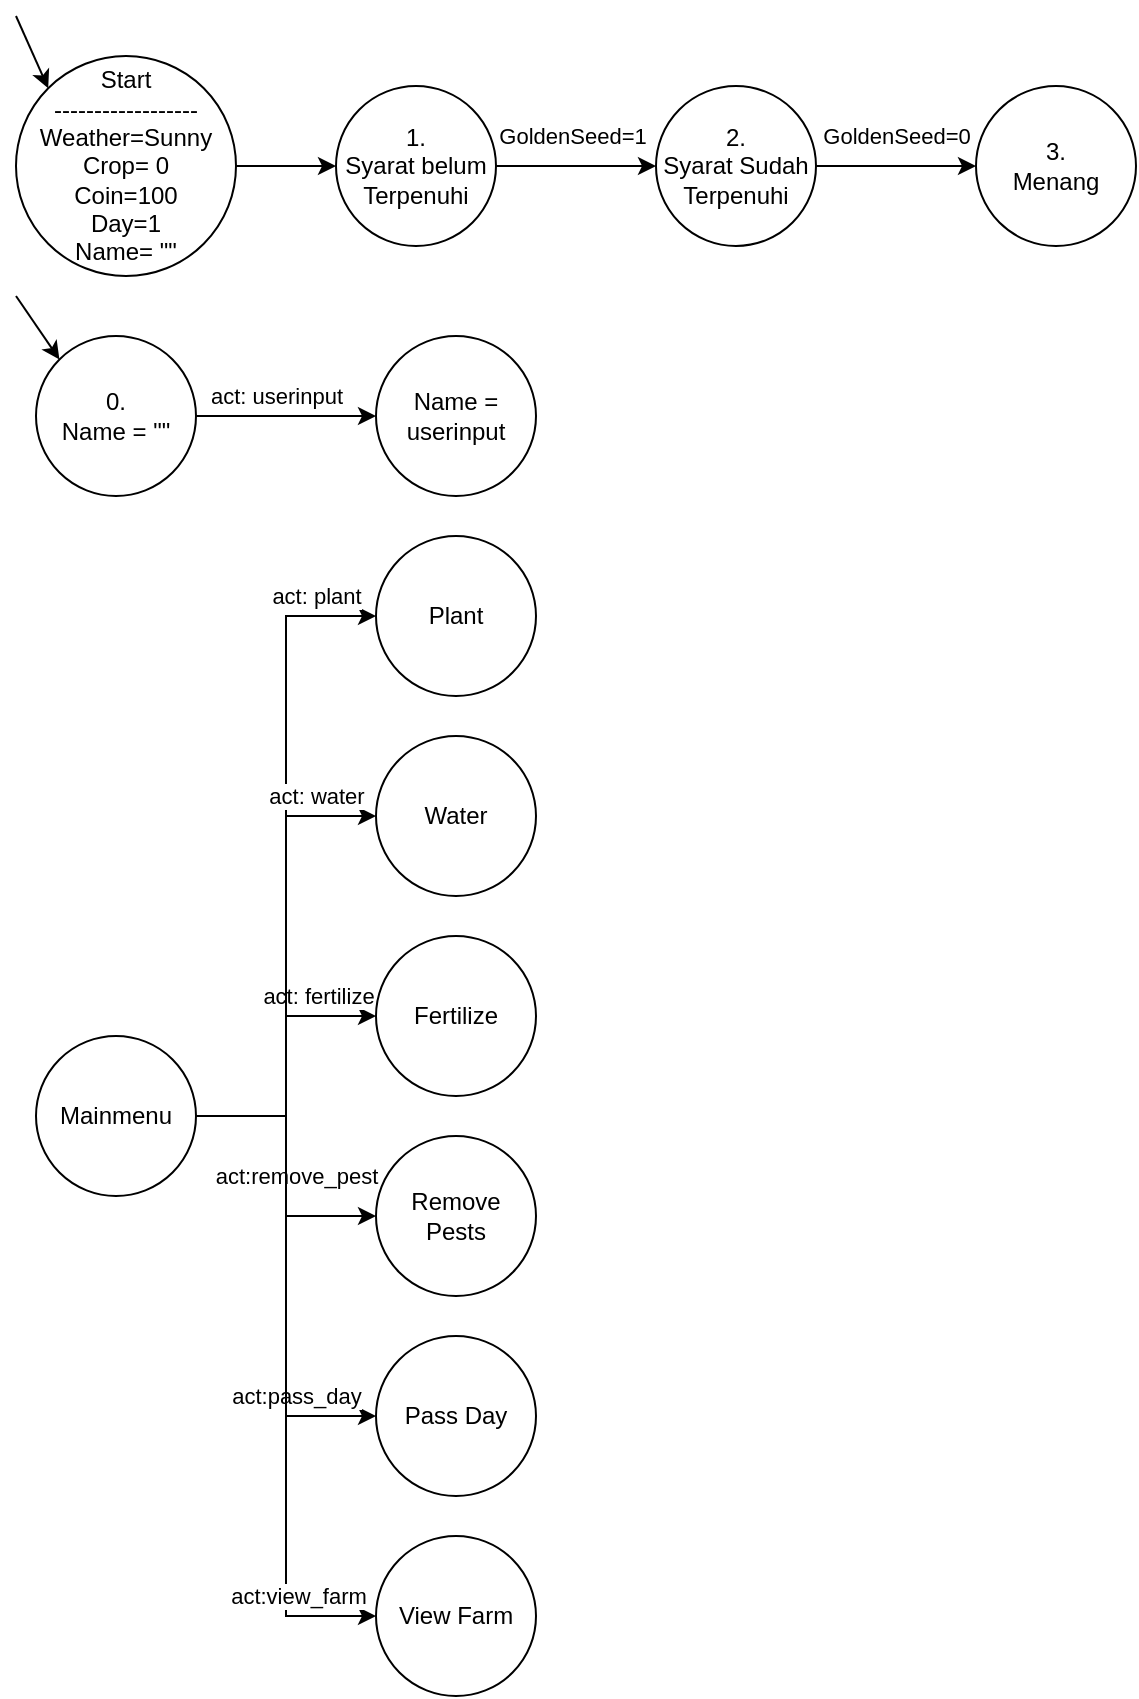 <mxfile version="24.5.3" type="github">
  <diagram id="C5RBs43oDa-KdzZeNtuy" name="Page-1">
    <mxGraphModel dx="989" dy="509" grid="1" gridSize="10" guides="1" tooltips="1" connect="1" arrows="1" fold="1" page="1" pageScale="1" pageWidth="827" pageHeight="1169" math="0" shadow="0">
      <root>
        <mxCell id="WIyWlLk6GJQsqaUBKTNV-0" />
        <mxCell id="WIyWlLk6GJQsqaUBKTNV-1" parent="WIyWlLk6GJQsqaUBKTNV-0" />
        <mxCell id="Pw0hEaCwRAZkLy2Prb98-2" style="edgeStyle=orthogonalEdgeStyle;rounded=0;orthogonalLoop=1;jettySize=auto;html=1;entryX=0;entryY=0.5;entryDx=0;entryDy=0;" parent="WIyWlLk6GJQsqaUBKTNV-1" source="Pw0hEaCwRAZkLy2Prb98-0" target="Pw0hEaCwRAZkLy2Prb98-1" edge="1">
          <mxGeometry relative="1" as="geometry" />
        </mxCell>
        <mxCell id="Pw0hEaCwRAZkLy2Prb98-0" value="Start&lt;div&gt;------------------&lt;/div&gt;&lt;div&gt;Weather=Sunny&lt;br&gt;&lt;/div&gt;&lt;div&gt;Crop= 0&lt;/div&gt;&lt;div&gt;Coin=100&lt;/div&gt;&lt;div&gt;Day=1&lt;/div&gt;&lt;div&gt;Name= &quot;&quot;&lt;/div&gt;" style="ellipse;whiteSpace=wrap;html=1;aspect=fixed;" parent="WIyWlLk6GJQsqaUBKTNV-1" vertex="1">
          <mxGeometry x="10" y="30" width="110" height="110" as="geometry" />
        </mxCell>
        <mxCell id="Pw0hEaCwRAZkLy2Prb98-3" style="edgeStyle=orthogonalEdgeStyle;rounded=0;orthogonalLoop=1;jettySize=auto;html=1;entryX=0;entryY=0.5;entryDx=0;entryDy=0;exitX=1;exitY=0.5;exitDx=0;exitDy=0;" parent="WIyWlLk6GJQsqaUBKTNV-1" source="Pw0hEaCwRAZkLy2Prb98-1" target="Pw0hEaCwRAZkLy2Prb98-4" edge="1">
          <mxGeometry relative="1" as="geometry">
            <mxPoint x="390" y="60" as="targetPoint" />
            <mxPoint x="310" y="75" as="sourcePoint" />
          </mxGeometry>
        </mxCell>
        <mxCell id="Pw0hEaCwRAZkLy2Prb98-6" value="GoldenSeed=1" style="edgeLabel;html=1;align=center;verticalAlign=middle;resizable=0;points=[];" parent="Pw0hEaCwRAZkLy2Prb98-3" vertex="1" connectable="0">
          <mxGeometry x="-0.061" y="3" relative="1" as="geometry">
            <mxPoint y="-12" as="offset" />
          </mxGeometry>
        </mxCell>
        <mxCell id="Pw0hEaCwRAZkLy2Prb98-1" value="1.&lt;div&gt;Syarat belum&lt;br&gt;Terpenuhi&lt;/div&gt;" style="ellipse;whiteSpace=wrap;html=1;aspect=fixed;" parent="WIyWlLk6GJQsqaUBKTNV-1" vertex="1">
          <mxGeometry x="170" y="45" width="80" height="80" as="geometry" />
        </mxCell>
        <mxCell id="Pw0hEaCwRAZkLy2Prb98-11" style="edgeStyle=orthogonalEdgeStyle;rounded=0;orthogonalLoop=1;jettySize=auto;html=1;entryX=0;entryY=0.5;entryDx=0;entryDy=0;" parent="WIyWlLk6GJQsqaUBKTNV-1" source="Pw0hEaCwRAZkLy2Prb98-4" target="Pw0hEaCwRAZkLy2Prb98-15" edge="1">
          <mxGeometry relative="1" as="geometry">
            <mxPoint x="560.0" y="60" as="targetPoint" />
          </mxGeometry>
        </mxCell>
        <mxCell id="Pw0hEaCwRAZkLy2Prb98-13" value="&lt;div&gt;GoldenSeed=0&lt;/div&gt;" style="edgeLabel;html=1;align=center;verticalAlign=middle;resizable=0;points=[];" parent="Pw0hEaCwRAZkLy2Prb98-11" vertex="1" connectable="0">
          <mxGeometry x="-0.14" relative="1" as="geometry">
            <mxPoint x="5" y="-15" as="offset" />
          </mxGeometry>
        </mxCell>
        <mxCell id="Pw0hEaCwRAZkLy2Prb98-4" value="2.&lt;div&gt;Syarat Sudah&lt;br&gt;Terpenuhi&lt;/div&gt;" style="ellipse;whiteSpace=wrap;html=1;aspect=fixed;" parent="WIyWlLk6GJQsqaUBKTNV-1" vertex="1">
          <mxGeometry x="330" y="45" width="80" height="80" as="geometry" />
        </mxCell>
        <mxCell id="Pw0hEaCwRAZkLy2Prb98-15" value="3.&lt;div&gt;Menang&lt;/div&gt;" style="ellipse;whiteSpace=wrap;html=1;aspect=fixed;" parent="WIyWlLk6GJQsqaUBKTNV-1" vertex="1">
          <mxGeometry x="490" y="45" width="80" height="80" as="geometry" />
        </mxCell>
        <mxCell id="vy8scNqJNVCFXgUL62Ip-9" value="" style="endArrow=classic;html=1;rounded=0;entryX=0;entryY=0;entryDx=0;entryDy=0;" parent="WIyWlLk6GJQsqaUBKTNV-1" target="Pw0hEaCwRAZkLy2Prb98-0" edge="1">
          <mxGeometry width="50" height="50" relative="1" as="geometry">
            <mxPoint x="10" y="10" as="sourcePoint" />
            <mxPoint x="40" y="14.65" as="targetPoint" />
          </mxGeometry>
        </mxCell>
        <mxCell id="t1v_qKrR-NGsP16EMqap-2" style="edgeStyle=orthogonalEdgeStyle;rounded=0;orthogonalLoop=1;jettySize=auto;html=1;entryX=0;entryY=0.5;entryDx=0;entryDy=0;" edge="1" parent="WIyWlLk6GJQsqaUBKTNV-1" source="t1v_qKrR-NGsP16EMqap-0" target="t1v_qKrR-NGsP16EMqap-1">
          <mxGeometry relative="1" as="geometry" />
        </mxCell>
        <mxCell id="t1v_qKrR-NGsP16EMqap-3" value="act: userinput" style="edgeLabel;html=1;align=center;verticalAlign=middle;resizable=0;points=[];" vertex="1" connectable="0" parent="t1v_qKrR-NGsP16EMqap-2">
          <mxGeometry x="-0.288" y="1" relative="1" as="geometry">
            <mxPoint x="8" y="-9" as="offset" />
          </mxGeometry>
        </mxCell>
        <mxCell id="t1v_qKrR-NGsP16EMqap-0" value="0.&lt;div&gt;Name = &quot;&quot;&lt;/div&gt;" style="ellipse;whiteSpace=wrap;html=1;aspect=fixed;" vertex="1" parent="WIyWlLk6GJQsqaUBKTNV-1">
          <mxGeometry x="20" y="170" width="80" height="80" as="geometry" />
        </mxCell>
        <mxCell id="t1v_qKrR-NGsP16EMqap-1" value="Name = userinput" style="ellipse;whiteSpace=wrap;html=1;aspect=fixed;" vertex="1" parent="WIyWlLk6GJQsqaUBKTNV-1">
          <mxGeometry x="190" y="170" width="80" height="80" as="geometry" />
        </mxCell>
        <mxCell id="t1v_qKrR-NGsP16EMqap-12" style="edgeStyle=orthogonalEdgeStyle;rounded=0;orthogonalLoop=1;jettySize=auto;html=1;entryX=0;entryY=0.5;entryDx=0;entryDy=0;" edge="1" parent="WIyWlLk6GJQsqaUBKTNV-1" source="t1v_qKrR-NGsP16EMqap-5" target="t1v_qKrR-NGsP16EMqap-11">
          <mxGeometry relative="1" as="geometry" />
        </mxCell>
        <mxCell id="t1v_qKrR-NGsP16EMqap-17" style="edgeStyle=orthogonalEdgeStyle;rounded=0;orthogonalLoop=1;jettySize=auto;html=1;entryX=0;entryY=0.5;entryDx=0;entryDy=0;" edge="1" parent="WIyWlLk6GJQsqaUBKTNV-1" source="t1v_qKrR-NGsP16EMqap-5" target="t1v_qKrR-NGsP16EMqap-13">
          <mxGeometry relative="1" as="geometry" />
        </mxCell>
        <mxCell id="t1v_qKrR-NGsP16EMqap-24" value="act: fertilize" style="edgeLabel;html=1;align=center;verticalAlign=middle;resizable=0;points=[];" vertex="1" connectable="0" parent="t1v_qKrR-NGsP16EMqap-17">
          <mxGeometry x="0.662" y="2" relative="1" as="geometry">
            <mxPoint x="-6" y="-8" as="offset" />
          </mxGeometry>
        </mxCell>
        <mxCell id="t1v_qKrR-NGsP16EMqap-18" style="edgeStyle=orthogonalEdgeStyle;rounded=0;orthogonalLoop=1;jettySize=auto;html=1;entryX=0;entryY=0.5;entryDx=0;entryDy=0;" edge="1" parent="WIyWlLk6GJQsqaUBKTNV-1" source="t1v_qKrR-NGsP16EMqap-5" target="t1v_qKrR-NGsP16EMqap-14">
          <mxGeometry relative="1" as="geometry" />
        </mxCell>
        <mxCell id="t1v_qKrR-NGsP16EMqap-25" value="act:remove_pest" style="edgeLabel;html=1;align=center;verticalAlign=middle;resizable=0;points=[];" vertex="1" connectable="0" parent="t1v_qKrR-NGsP16EMqap-18">
          <mxGeometry x="0.643" y="1" relative="1" as="geometry">
            <mxPoint x="-15" y="-19" as="offset" />
          </mxGeometry>
        </mxCell>
        <mxCell id="t1v_qKrR-NGsP16EMqap-19" style="edgeStyle=orthogonalEdgeStyle;rounded=0;orthogonalLoop=1;jettySize=auto;html=1;entryX=0;entryY=0.5;entryDx=0;entryDy=0;" edge="1" parent="WIyWlLk6GJQsqaUBKTNV-1" source="t1v_qKrR-NGsP16EMqap-5" target="t1v_qKrR-NGsP16EMqap-15">
          <mxGeometry relative="1" as="geometry" />
        </mxCell>
        <mxCell id="t1v_qKrR-NGsP16EMqap-26" value="act:pass_day" style="edgeLabel;html=1;align=center;verticalAlign=middle;resizable=0;points=[];" vertex="1" connectable="0" parent="t1v_qKrR-NGsP16EMqap-19">
          <mxGeometry x="0.789" y="1" relative="1" as="geometry">
            <mxPoint x="-15" y="-9" as="offset" />
          </mxGeometry>
        </mxCell>
        <mxCell id="t1v_qKrR-NGsP16EMqap-20" style="edgeStyle=orthogonalEdgeStyle;rounded=0;orthogonalLoop=1;jettySize=auto;html=1;entryX=0;entryY=0.5;entryDx=0;entryDy=0;" edge="1" parent="WIyWlLk6GJQsqaUBKTNV-1" source="t1v_qKrR-NGsP16EMqap-5" target="t1v_qKrR-NGsP16EMqap-16">
          <mxGeometry relative="1" as="geometry" />
        </mxCell>
        <mxCell id="t1v_qKrR-NGsP16EMqap-27" value="act:view_farm" style="edgeLabel;html=1;align=center;verticalAlign=middle;resizable=0;points=[];" vertex="1" connectable="0" parent="t1v_qKrR-NGsP16EMqap-20">
          <mxGeometry x="0.843" relative="1" as="geometry">
            <mxPoint x="-13" y="-10" as="offset" />
          </mxGeometry>
        </mxCell>
        <mxCell id="t1v_qKrR-NGsP16EMqap-21" style="edgeStyle=orthogonalEdgeStyle;rounded=0;orthogonalLoop=1;jettySize=auto;html=1;entryX=0;entryY=0.5;entryDx=0;entryDy=0;" edge="1" parent="WIyWlLk6GJQsqaUBKTNV-1" source="t1v_qKrR-NGsP16EMqap-5" target="t1v_qKrR-NGsP16EMqap-6">
          <mxGeometry relative="1" as="geometry" />
        </mxCell>
        <mxCell id="t1v_qKrR-NGsP16EMqap-22" value="act: plant" style="edgeLabel;html=1;align=center;verticalAlign=middle;resizable=0;points=[];" vertex="1" connectable="0" parent="t1v_qKrR-NGsP16EMqap-21">
          <mxGeometry x="0.6" relative="1" as="geometry">
            <mxPoint x="15" y="-33" as="offset" />
          </mxGeometry>
        </mxCell>
        <mxCell id="t1v_qKrR-NGsP16EMqap-23" value="act: water" style="edgeLabel;html=1;align=center;verticalAlign=middle;resizable=0;points=[];" vertex="1" connectable="0" parent="t1v_qKrR-NGsP16EMqap-21">
          <mxGeometry x="-0.194" y="4" relative="1" as="geometry">
            <mxPoint x="19" y="-68" as="offset" />
          </mxGeometry>
        </mxCell>
        <mxCell id="t1v_qKrR-NGsP16EMqap-5" value="Mainmenu" style="ellipse;whiteSpace=wrap;html=1;aspect=fixed;" vertex="1" parent="WIyWlLk6GJQsqaUBKTNV-1">
          <mxGeometry x="20" y="520" width="80" height="80" as="geometry" />
        </mxCell>
        <mxCell id="t1v_qKrR-NGsP16EMqap-6" value="Plant" style="ellipse;whiteSpace=wrap;html=1;aspect=fixed;" vertex="1" parent="WIyWlLk6GJQsqaUBKTNV-1">
          <mxGeometry x="190" y="270" width="80" height="80" as="geometry" />
        </mxCell>
        <mxCell id="t1v_qKrR-NGsP16EMqap-11" value="Water" style="ellipse;whiteSpace=wrap;html=1;aspect=fixed;" vertex="1" parent="WIyWlLk6GJQsqaUBKTNV-1">
          <mxGeometry x="190" y="370" width="80" height="80" as="geometry" />
        </mxCell>
        <mxCell id="t1v_qKrR-NGsP16EMqap-13" value="Fertilize" style="ellipse;whiteSpace=wrap;html=1;aspect=fixed;" vertex="1" parent="WIyWlLk6GJQsqaUBKTNV-1">
          <mxGeometry x="190" y="470" width="80" height="80" as="geometry" />
        </mxCell>
        <mxCell id="t1v_qKrR-NGsP16EMqap-14" value="Remove Pests" style="ellipse;whiteSpace=wrap;html=1;aspect=fixed;" vertex="1" parent="WIyWlLk6GJQsqaUBKTNV-1">
          <mxGeometry x="190" y="570" width="80" height="80" as="geometry" />
        </mxCell>
        <mxCell id="t1v_qKrR-NGsP16EMqap-15" value="Pass Day" style="ellipse;whiteSpace=wrap;html=1;aspect=fixed;" vertex="1" parent="WIyWlLk6GJQsqaUBKTNV-1">
          <mxGeometry x="190" y="670" width="80" height="80" as="geometry" />
        </mxCell>
        <mxCell id="t1v_qKrR-NGsP16EMqap-16" value="View Farm" style="ellipse;whiteSpace=wrap;html=1;aspect=fixed;" vertex="1" parent="WIyWlLk6GJQsqaUBKTNV-1">
          <mxGeometry x="190" y="770" width="80" height="80" as="geometry" />
        </mxCell>
        <mxCell id="t1v_qKrR-NGsP16EMqap-28" value="" style="endArrow=classic;html=1;rounded=0;entryX=0;entryY=0;entryDx=0;entryDy=0;" edge="1" parent="WIyWlLk6GJQsqaUBKTNV-1" target="t1v_qKrR-NGsP16EMqap-0">
          <mxGeometry width="50" height="50" relative="1" as="geometry">
            <mxPoint x="10" y="150" as="sourcePoint" />
            <mxPoint x="26" y="176" as="targetPoint" />
          </mxGeometry>
        </mxCell>
      </root>
    </mxGraphModel>
  </diagram>
</mxfile>
